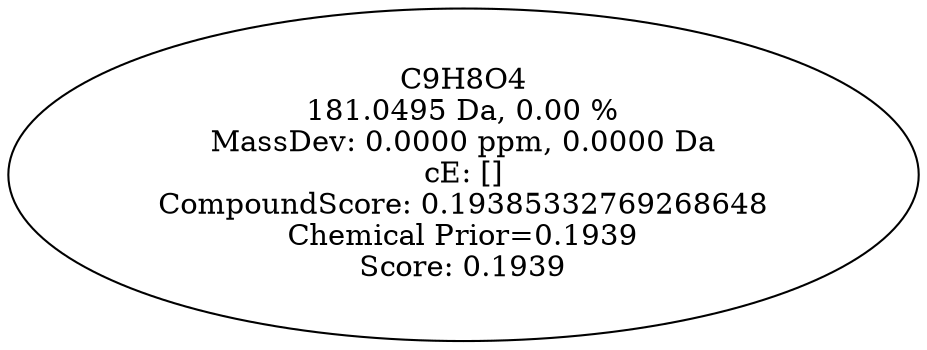 strict digraph {
v1 [label="C9H8O4\n181.0495 Da, 0.00 %\nMassDev: 0.0000 ppm, 0.0000 Da\ncE: []\nCompoundScore: 0.19385332769268648\nChemical Prior=0.1939\nScore: 0.1939"];
}